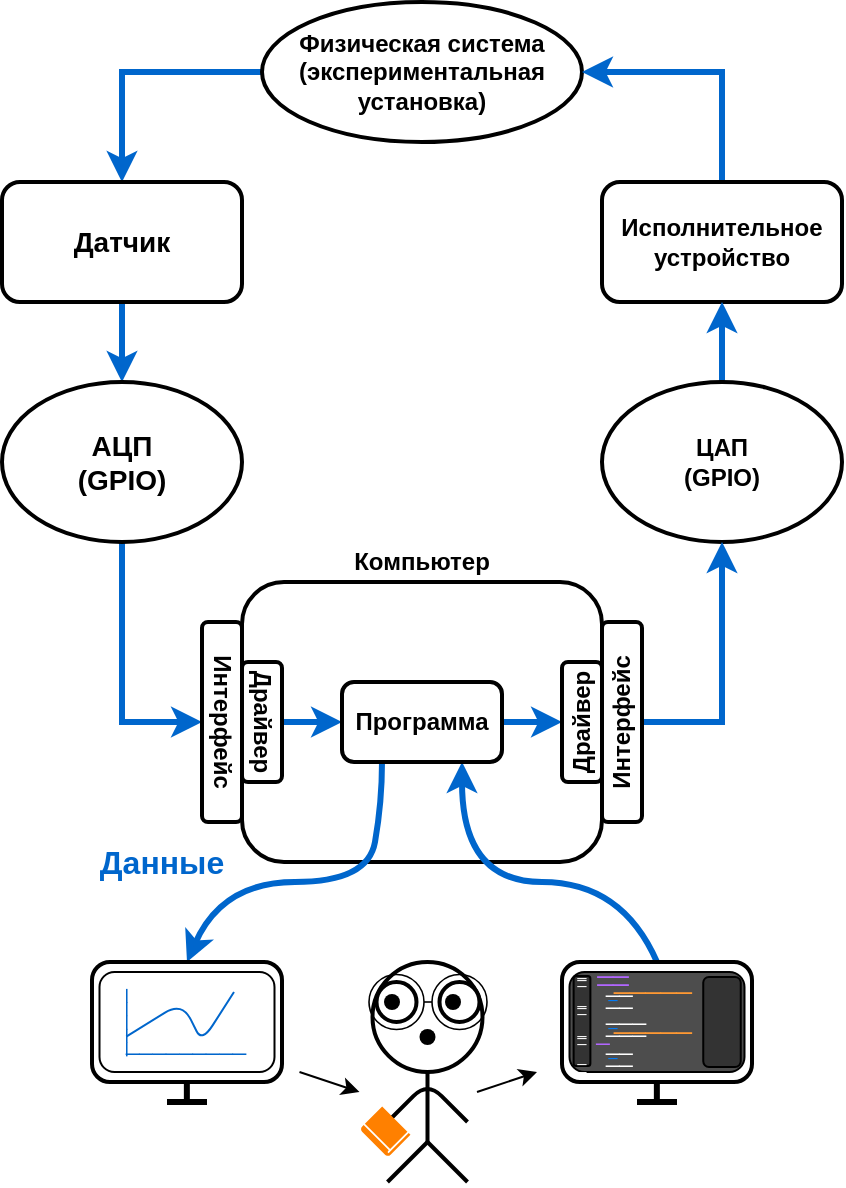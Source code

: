 <mxfile version="14.9.6" type="github" pages="2">
  <diagram id="EwxfycUetT-gceh_vVq2" name="Page-1">
    <mxGraphModel dx="1422" dy="774" grid="1" gridSize="10" guides="1" tooltips="1" connect="1" arrows="1" fold="1" page="1" pageScale="1" pageWidth="827" pageHeight="1169" math="0" shadow="0">
      <root>
        <mxCell id="0" />
        <mxCell id="1" parent="0" />
        <mxCell id="bHgDKf8H-_BEn4HjA2IT-7" value="" style="endArrow=none;html=1;fontColor=#000000;strokeWidth=3;" parent="1" edge="1">
          <mxGeometry width="50" height="50" relative="1" as="geometry">
            <mxPoint x="282.43" y="580" as="sourcePoint" />
            <mxPoint x="282.43" y="565" as="targetPoint" />
            <Array as="points">
              <mxPoint x="282.43" y="565" />
            </Array>
          </mxGeometry>
        </mxCell>
        <mxCell id="bHgDKf8H-_BEn4HjA2IT-6" value="" style="endArrow=none;html=1;fontColor=#000000;strokeWidth=3;" parent="1" edge="1">
          <mxGeometry width="50" height="50" relative="1" as="geometry">
            <mxPoint x="517.43" y="580" as="sourcePoint" />
            <mxPoint x="517.43" y="565" as="targetPoint" />
            <Array as="points">
              <mxPoint x="517.43" y="565" />
            </Array>
          </mxGeometry>
        </mxCell>
        <mxCell id="3XeuxPja4UC_niTlmCeu-13" style="edgeStyle=orthogonalEdgeStyle;rounded=0;orthogonalLoop=1;jettySize=auto;html=1;exitX=0;exitY=0.5;exitDx=0;exitDy=0;entryX=0.5;entryY=0;entryDx=0;entryDy=0;strokeWidth=3;strokeColor=#0066CC;" parent="1" source="3XeuxPja4UC_niTlmCeu-2" target="3XeuxPja4UC_niTlmCeu-3" edge="1">
          <mxGeometry relative="1" as="geometry" />
        </mxCell>
        <mxCell id="3XeuxPja4UC_niTlmCeu-2" value="Физическая система (экспериментальная установка)" style="ellipse;whiteSpace=wrap;html=1;fontStyle=1;strokeWidth=2;" parent="1" vertex="1">
          <mxGeometry x="320" y="30" width="160" height="70" as="geometry" />
        </mxCell>
        <mxCell id="3XeuxPja4UC_niTlmCeu-14" style="edgeStyle=orthogonalEdgeStyle;rounded=0;orthogonalLoop=1;jettySize=auto;html=1;exitX=0.5;exitY=1;exitDx=0;exitDy=0;entryX=0.5;entryY=0;entryDx=0;entryDy=0;strokeWidth=3;strokeColor=#0066CC;" parent="1" source="3XeuxPja4UC_niTlmCeu-3" target="3XeuxPja4UC_niTlmCeu-5" edge="1">
          <mxGeometry relative="1" as="geometry" />
        </mxCell>
        <mxCell id="3XeuxPja4UC_niTlmCeu-3" value="&lt;font style=&quot;font-size: 14px&quot;&gt;Датчик&lt;/font&gt;" style="rounded=1;whiteSpace=wrap;html=1;strokeWidth=2;fontStyle=1" parent="1" vertex="1">
          <mxGeometry x="190" y="120" width="120" height="60" as="geometry" />
        </mxCell>
        <mxCell id="3XeuxPja4UC_niTlmCeu-21" style="edgeStyle=orthogonalEdgeStyle;rounded=0;orthogonalLoop=1;jettySize=auto;html=1;exitX=0.5;exitY=0;exitDx=0;exitDy=0;entryX=1;entryY=0.5;entryDx=0;entryDy=0;fillColor=#f5f5f5;strokeColor=#0066CC;strokeWidth=3;" parent="1" source="3XeuxPja4UC_niTlmCeu-4" target="3XeuxPja4UC_niTlmCeu-2" edge="1">
          <mxGeometry relative="1" as="geometry" />
        </mxCell>
        <mxCell id="3XeuxPja4UC_niTlmCeu-4" value="Исполнительное устройство" style="rounded=1;whiteSpace=wrap;html=1;fillColor=#FFFFFF;strokeWidth=2;fontStyle=1" parent="1" vertex="1">
          <mxGeometry x="490" y="120" width="120" height="60" as="geometry" />
        </mxCell>
        <mxCell id="3XeuxPja4UC_niTlmCeu-15" style="edgeStyle=orthogonalEdgeStyle;rounded=0;orthogonalLoop=1;jettySize=auto;html=1;exitX=0.5;exitY=1;exitDx=0;exitDy=0;entryX=1;entryY=0.5;entryDx=0;entryDy=0;strokeWidth=3;strokeColor=#0066CC;" parent="1" source="3XeuxPja4UC_niTlmCeu-5" target="3XeuxPja4UC_niTlmCeu-10" edge="1">
          <mxGeometry relative="1" as="geometry" />
        </mxCell>
        <mxCell id="3XeuxPja4UC_niTlmCeu-5" value="&lt;font style=&quot;font-size: 14px&quot;&gt;АЦП&lt;br&gt;(GPIO)&lt;br&gt;&lt;/font&gt;" style="ellipse;whiteSpace=wrap;html=1;fontStyle=1;strokeWidth=2;" parent="1" vertex="1">
          <mxGeometry x="190" y="220" width="120" height="80" as="geometry" />
        </mxCell>
        <mxCell id="3XeuxPja4UC_niTlmCeu-20" style="edgeStyle=orthogonalEdgeStyle;rounded=0;orthogonalLoop=1;jettySize=auto;html=1;exitX=0.5;exitY=0;exitDx=0;exitDy=0;entryX=0.5;entryY=1;entryDx=0;entryDy=0;fillColor=#f5f5f5;strokeColor=#0066CC;strokeWidth=3;" parent="1" source="3XeuxPja4UC_niTlmCeu-6" target="3XeuxPja4UC_niTlmCeu-4" edge="1">
          <mxGeometry relative="1" as="geometry" />
        </mxCell>
        <mxCell id="3XeuxPja4UC_niTlmCeu-6" value="ЦАП&lt;br&gt;(GPIO)" style="ellipse;whiteSpace=wrap;html=1;strokeWidth=2;fontStyle=1;fillColor=#FFFFFF;" parent="1" vertex="1">
          <mxGeometry x="490" y="220" width="120" height="80" as="geometry" />
        </mxCell>
        <mxCell id="3XeuxPja4UC_niTlmCeu-7" value="&lt;p&gt;&lt;br&gt;&lt;/p&gt;" style="rounded=1;whiteSpace=wrap;html=1;strokeWidth=2;fontStyle=1;verticalAlign=middle;" parent="1" vertex="1">
          <mxGeometry x="310" y="320" width="180" height="140" as="geometry" />
        </mxCell>
        <mxCell id="3XeuxPja4UC_niTlmCeu-10" value="Интерфейс" style="rounded=1;whiteSpace=wrap;html=1;horizontal=0;strokeWidth=2;fontStyle=1;rotation=-180;" parent="1" vertex="1">
          <mxGeometry x="290" y="340" width="20" height="100" as="geometry" />
        </mxCell>
        <mxCell id="3XeuxPja4UC_niTlmCeu-19" style="edgeStyle=orthogonalEdgeStyle;rounded=0;orthogonalLoop=1;jettySize=auto;html=1;exitX=1;exitY=0.5;exitDx=0;exitDy=0;entryX=0.5;entryY=1;entryDx=0;entryDy=0;fillColor=#f5f5f5;strokeColor=#0066CC;strokeWidth=3;" parent="1" source="3XeuxPja4UC_niTlmCeu-11" target="3XeuxPja4UC_niTlmCeu-6" edge="1">
          <mxGeometry relative="1" as="geometry" />
        </mxCell>
        <mxCell id="3XeuxPja4UC_niTlmCeu-11" value="Интерфейс" style="rounded=1;whiteSpace=wrap;html=1;horizontal=0;verticalAlign=middle;strokeWidth=2;fillColor=#FFFFFF;fontStyle=1" parent="1" vertex="1">
          <mxGeometry x="490" y="340" width="20" height="100" as="geometry" />
        </mxCell>
        <mxCell id="3XeuxPja4UC_niTlmCeu-22" value="" style="endArrow=classic;html=1;strokeColor=#0066CC;strokeWidth=3;entryX=0;entryY=0.5;entryDx=0;entryDy=0;exitX=0;exitY=0.5;exitDx=0;exitDy=0;" parent="1" source="V5cFm6v-NALm835U-15R-2" target="3XeuxPja4UC_niTlmCeu-9" edge="1">
          <mxGeometry width="50" height="50" relative="1" as="geometry">
            <mxPoint x="360" y="290" as="sourcePoint" />
            <mxPoint x="440" y="160" as="targetPoint" />
          </mxGeometry>
        </mxCell>
        <mxCell id="3XeuxPja4UC_niTlmCeu-23" value="" style="endArrow=classic;html=1;strokeWidth=3;exitX=1;exitY=0.5;exitDx=0;exitDy=0;fillColor=#f5f5f5;strokeColor=#0066CC;entryX=0;entryY=0.5;entryDx=0;entryDy=0;" parent="1" source="3XeuxPja4UC_niTlmCeu-9" edge="1" target="V5cFm6v-NALm835U-15R-1">
          <mxGeometry width="50" height="50" relative="1" as="geometry">
            <mxPoint x="450" y="350" as="sourcePoint" />
            <mxPoint x="467" y="390" as="targetPoint" />
          </mxGeometry>
        </mxCell>
        <mxCell id="3XeuxPja4UC_niTlmCeu-26" value="" style="ellipse;whiteSpace=wrap;html=1;aspect=fixed;strokeWidth=2;verticalAlign=middle;" parent="1" vertex="1">
          <mxGeometry x="375.25" y="510" width="55" height="55" as="geometry" />
        </mxCell>
        <mxCell id="3XeuxPja4UC_niTlmCeu-30" value="" style="endArrow=none;html=1;strokeWidth=2;exitX=0.5;exitY=1;exitDx=0;exitDy=0;" parent="1" source="3XeuxPja4UC_niTlmCeu-26" edge="1">
          <mxGeometry width="50" height="50" relative="1" as="geometry">
            <mxPoint x="584.75" y="590" as="sourcePoint" />
            <mxPoint x="402.75" y="600" as="targetPoint" />
          </mxGeometry>
        </mxCell>
        <mxCell id="3XeuxPja4UC_niTlmCeu-31" value="" style="endArrow=none;html=1;strokeWidth=2;" parent="1" edge="1">
          <mxGeometry width="50" height="50" relative="1" as="geometry">
            <mxPoint x="382.75" y="590" as="sourcePoint" />
            <mxPoint x="422.75" y="590" as="targetPoint" />
            <Array as="points">
              <mxPoint x="402.75" y="570" />
            </Array>
          </mxGeometry>
        </mxCell>
        <mxCell id="3XeuxPja4UC_niTlmCeu-33" value="" style="endArrow=none;html=1;strokeWidth=2;" parent="1" edge="1">
          <mxGeometry width="50" height="50" relative="1" as="geometry">
            <mxPoint x="382.75" y="620" as="sourcePoint" />
            <mxPoint x="402.75" y="600" as="targetPoint" />
          </mxGeometry>
        </mxCell>
        <mxCell id="3XeuxPja4UC_niTlmCeu-34" value="" style="endArrow=none;html=1;strokeWidth=2;" parent="1" edge="1">
          <mxGeometry width="50" height="50" relative="1" as="geometry">
            <mxPoint x="422.75" y="620" as="sourcePoint" />
            <mxPoint x="402.75" y="600" as="targetPoint" />
          </mxGeometry>
        </mxCell>
        <mxCell id="3XeuxPja4UC_niTlmCeu-35" value="" style="ellipse;whiteSpace=wrap;html=1;aspect=fixed;strokeWidth=2;verticalAlign=middle;" parent="1" vertex="1">
          <mxGeometry x="408.75" y="520" width="20" height="20" as="geometry" />
        </mxCell>
        <mxCell id="3XeuxPja4UC_niTlmCeu-38" value="" style="ellipse;whiteSpace=wrap;html=1;aspect=fixed;strokeWidth=2;verticalAlign=middle;" parent="1" vertex="1">
          <mxGeometry x="377.25" y="520" width="20" height="20" as="geometry" />
        </mxCell>
        <mxCell id="3XeuxPja4UC_niTlmCeu-42" value="" style="shape=waypoint;sketch=0;fillStyle=solid;size=6;pointerEvents=1;points=[];fillColor=none;resizable=0;rotatable=0;perimeter=centerPerimeter;snapToPoint=1;strokeWidth=2;verticalAlign=middle;" parent="1" vertex="1">
          <mxGeometry x="395.5" y="510" width="40" height="40" as="geometry" />
        </mxCell>
        <mxCell id="3XeuxPja4UC_niTlmCeu-43" value="" style="shape=waypoint;sketch=0;fillStyle=solid;size=6;pointerEvents=1;points=[];fillColor=none;resizable=0;rotatable=0;perimeter=centerPerimeter;snapToPoint=1;strokeWidth=2;verticalAlign=middle;" parent="1" vertex="1">
          <mxGeometry x="382.75" y="527.5" width="40" height="40" as="geometry" />
        </mxCell>
        <mxCell id="3XeuxPja4UC_niTlmCeu-46" value="" style="curved=1;endArrow=classic;html=1;strokeWidth=3;exitX=0.25;exitY=1;exitDx=0;exitDy=0;strokeColor=#0066CC;entryX=0.5;entryY=0;entryDx=0;entryDy=0;" parent="1" source="3XeuxPja4UC_niTlmCeu-9" target="bHgDKf8H-_BEn4HjA2IT-2" edge="1">
          <mxGeometry width="50" height="50" relative="1" as="geometry">
            <mxPoint x="355" y="492.5" as="sourcePoint" />
            <mxPoint x="365" y="540" as="targetPoint" />
            <Array as="points">
              <mxPoint x="380" y="430" />
              <mxPoint x="373" y="470" />
              <mxPoint x="300" y="470" />
            </Array>
          </mxGeometry>
        </mxCell>
        <mxCell id="3XeuxPja4UC_niTlmCeu-50" value="" style="curved=1;endArrow=classic;html=1;strokeWidth=3;entryX=0.75;entryY=1;entryDx=0;entryDy=0;strokeColor=#0066CC;exitX=0.5;exitY=0;exitDx=0;exitDy=0;" parent="1" source="bHgDKf8H-_BEn4HjA2IT-3" target="3XeuxPja4UC_niTlmCeu-9" edge="1">
          <mxGeometry width="50" height="50" relative="1" as="geometry">
            <mxPoint x="434" y="540" as="sourcePoint" />
            <mxPoint x="455.03" y="380.0" as="targetPoint" />
            <Array as="points">
              <mxPoint x="500" y="470" />
              <mxPoint x="420" y="470" />
            </Array>
          </mxGeometry>
        </mxCell>
        <mxCell id="3XeuxPja4UC_niTlmCeu-41" value="" style="shape=waypoint;sketch=0;fillStyle=solid;size=6;pointerEvents=1;points=[];fillColor=none;resizable=0;rotatable=0;perimeter=centerPerimeter;snapToPoint=1;strokeWidth=2;verticalAlign=middle;" parent="1" vertex="1">
          <mxGeometry x="365" y="510" width="40" height="40" as="geometry" />
        </mxCell>
        <mxCell id="3XeuxPja4UC_niTlmCeu-52" value="" style="ellipse;whiteSpace=wrap;html=1;aspect=fixed;strokeWidth=0.8;verticalAlign=middle;fillColor=none;" parent="1" vertex="1">
          <mxGeometry x="373.5" y="516.25" width="27.5" height="27.5" as="geometry" />
        </mxCell>
        <mxCell id="3XeuxPja4UC_niTlmCeu-53" value="" style="ellipse;whiteSpace=wrap;html=1;aspect=fixed;strokeWidth=0.8;verticalAlign=middle;fillColor=none;" parent="1" vertex="1">
          <mxGeometry x="405" y="516.25" width="27.5" height="27.5" as="geometry" />
        </mxCell>
        <mxCell id="3XeuxPja4UC_niTlmCeu-57" value="" style="endArrow=none;html=1;strokeWidth=0.8;entryX=0;entryY=0.5;entryDx=0;entryDy=0;exitX=1;exitY=0.5;exitDx=0;exitDy=0;" parent="1" source="3XeuxPja4UC_niTlmCeu-52" target="3XeuxPja4UC_niTlmCeu-53" edge="1">
          <mxGeometry width="50" height="50" relative="1" as="geometry">
            <mxPoint x="404.75" y="570" as="sourcePoint" />
            <mxPoint x="454.75" y="520" as="targetPoint" />
          </mxGeometry>
        </mxCell>
        <mxCell id="3XeuxPja4UC_niTlmCeu-58" value="" style="endArrow=none;html=1;strokeColor=#000000;strokeWidth=0.5;exitX=0;exitY=0;exitDx=0;exitDy=0;entryX=0;entryY=0;entryDx=0;entryDy=0;" parent="1" source="3XeuxPja4UC_niTlmCeu-52" target="3XeuxPja4UC_niTlmCeu-52" edge="1">
          <mxGeometry width="50" height="50" relative="1" as="geometry">
            <mxPoint x="404.75" y="570" as="sourcePoint" />
            <mxPoint x="454.75" y="520" as="targetPoint" />
          </mxGeometry>
        </mxCell>
        <mxCell id="3XeuxPja4UC_niTlmCeu-61" value="" style="pointerEvents=1;shadow=0;dashed=0;html=1;strokeColor=none;labelPosition=center;verticalLabelPosition=bottom;verticalAlign=top;outlineConnect=0;align=center;shape=mxgraph.office.concepts.book_journal;rotation=-45;fillColor=#FF8000;" parent="1" vertex="1">
          <mxGeometry x="373.5" y="585" width="16" height="20" as="geometry" />
        </mxCell>
        <mxCell id="3XeuxPja4UC_niTlmCeu-71" value="Данные" style="text;html=1;strokeColor=none;fillColor=none;align=center;verticalAlign=middle;whiteSpace=wrap;rounded=0;fontColor=#0066CC;fontStyle=1;fontSize=16;horizontal=1;" parent="1" vertex="1">
          <mxGeometry x="250" y="450" width="40" height="20" as="geometry" />
        </mxCell>
        <mxCell id="bHgDKf8H-_BEn4HjA2IT-2" value="" style="rounded=1;whiteSpace=wrap;html=1;fontColor=#000000;strokeColor=#000000;strokeWidth=2;fillColor=#FFFFFF;" parent="1" vertex="1">
          <mxGeometry x="235" y="510" width="95" height="60" as="geometry" />
        </mxCell>
        <mxCell id="bHgDKf8H-_BEn4HjA2IT-3" value="" style="rounded=1;whiteSpace=wrap;html=1;fontColor=#000000;strokeColor=#000000;strokeWidth=2;fillColor=#FFFFFF;" parent="1" vertex="1">
          <mxGeometry x="470" y="510" width="95" height="60" as="geometry" />
        </mxCell>
        <mxCell id="bHgDKf8H-_BEn4HjA2IT-4" value="" style="rounded=1;whiteSpace=wrap;html=1;fontColor=#000000;strokeColor=#000000;strokeWidth=1;fillColor=#FFFFFF;" parent="1" vertex="1">
          <mxGeometry x="238.75" y="515" width="87.5" height="50" as="geometry" />
        </mxCell>
        <mxCell id="bHgDKf8H-_BEn4HjA2IT-5" value="" style="rounded=1;whiteSpace=wrap;html=1;fontColor=#000000;strokeWidth=1;fillColor=#4D4D4D;" parent="1" vertex="1">
          <mxGeometry x="473.75" y="515" width="87.5" height="50" as="geometry" />
        </mxCell>
        <mxCell id="bHgDKf8H-_BEn4HjA2IT-8" value="" style="endArrow=none;html=1;fontColor=#000000;strokeColor=#000000;strokeWidth=3;" parent="1" edge="1">
          <mxGeometry width="50" height="50" relative="1" as="geometry">
            <mxPoint x="272.5" y="580" as="sourcePoint" />
            <mxPoint x="292.5" y="580" as="targetPoint" />
          </mxGeometry>
        </mxCell>
        <mxCell id="bHgDKf8H-_BEn4HjA2IT-9" value="" style="endArrow=none;html=1;fontColor=#000000;strokeColor=#000000;strokeWidth=3;" parent="1" edge="1">
          <mxGeometry width="50" height="50" relative="1" as="geometry">
            <mxPoint x="507.5" y="580" as="sourcePoint" />
            <mxPoint x="527.5" y="580" as="targetPoint" />
          </mxGeometry>
        </mxCell>
        <mxCell id="bHgDKf8H-_BEn4HjA2IT-10" value="&lt;font color=&quot;#0066cc&quot;&gt;_________&lt;/font&gt;" style="text;html=1;strokeColor=none;fillColor=none;align=left;verticalAlign=middle;whiteSpace=wrap;rounded=0;fontColor=#000000;" parent="1" vertex="1">
          <mxGeometry x="250" y="540" width="40" height="20" as="geometry" />
        </mxCell>
        <mxCell id="bHgDKf8H-_BEn4HjA2IT-11" value="&lt;font color=&quot;#0066cc&quot;&gt;_____&lt;/font&gt;" style="text;html=1;strokeColor=none;fillColor=none;align=right;verticalAlign=middle;whiteSpace=wrap;rounded=0;fontColor=#000000;rotation=90;" parent="1" vertex="1">
          <mxGeometry x="235" y="530" width="47.5" height="10" as="geometry" />
        </mxCell>
        <mxCell id="bHgDKf8H-_BEn4HjA2IT-12" value="" style="endArrow=none;html=1;fontColor=#000000;strokeWidth=1;strokeColor=#0066CC;exitX=0.76;exitY=1.162;exitDx=0;exitDy=0;exitPerimeter=0;" parent="1" source="bHgDKf8H-_BEn4HjA2IT-11" edge="1">
          <mxGeometry width="50" height="50" relative="1" as="geometry">
            <mxPoint x="259" y="545" as="sourcePoint" />
            <mxPoint x="306" y="525" as="targetPoint" />
            <Array as="points">
              <mxPoint x="280" y="530" />
              <mxPoint x="290" y="550" />
            </Array>
          </mxGeometry>
        </mxCell>
        <mxCell id="bHgDKf8H-_BEn4HjA2IT-14" value="Компьютер" style="text;html=1;strokeColor=none;fillColor=none;align=center;verticalAlign=middle;whiteSpace=wrap;rounded=0;fontColor=#000000;fontStyle=1" parent="1" vertex="1">
          <mxGeometry x="380" y="300" width="40" height="20" as="geometry" />
        </mxCell>
        <mxCell id="bHgDKf8H-_BEn4HjA2IT-15" value="" style="endArrow=classic;html=1;strokeWidth=1;" parent="1" edge="1">
          <mxGeometry width="50" height="50" relative="1" as="geometry">
            <mxPoint x="338.75" y="565" as="sourcePoint" />
            <mxPoint x="368.75" y="575" as="targetPoint" />
          </mxGeometry>
        </mxCell>
        <mxCell id="bHgDKf8H-_BEn4HjA2IT-16" value="" style="endArrow=classic;html=1;strokeWidth=1;" parent="1" edge="1">
          <mxGeometry width="50" height="50" relative="1" as="geometry">
            <mxPoint x="427.5" y="575" as="sourcePoint" />
            <mxPoint x="457.5" y="565" as="targetPoint" />
          </mxGeometry>
        </mxCell>
        <mxCell id="bHgDKf8H-_BEn4HjA2IT-18" value="" style="rounded=1;whiteSpace=wrap;html=1;fontColor=#000000;strokeColor=#000000;strokeWidth=1;align=right;fillColor=#333333;rotation=90;" parent="1" vertex="1">
          <mxGeometry x="527.5" y="530.62" width="45" height="18.75" as="geometry" />
        </mxCell>
        <mxCell id="bHgDKf8H-_BEn4HjA2IT-19" value="" style="rounded=1;whiteSpace=wrap;html=1;fontColor=#000000;strokeColor=#000000;strokeWidth=1;align=right;fillColor=#333333;rotation=90;" parent="1" vertex="1">
          <mxGeometry x="457.5" y="535.36" width="45" height="8.39" as="geometry" />
        </mxCell>
        <mxCell id="bHgDKf8H-_BEn4HjA2IT-20" value="&lt;font color=&quot;#ffffff&quot; style=&quot;font-size: 8px&quot;&gt;_&lt;br&gt;_&lt;br&gt;_&lt;br&gt;_&lt;/font&gt;" style="text;html=1;strokeColor=none;fillColor=none;align=center;verticalAlign=middle;whiteSpace=wrap;rounded=0;fontColor=#000000;" parent="1" vertex="1">
          <mxGeometry x="460" y="523.75" width="40" height="20" as="geometry" />
        </mxCell>
        <mxCell id="bHgDKf8H-_BEn4HjA2IT-22" value="&lt;font color=&quot;#ffffff&quot; style=&quot;font-size: 8px&quot;&gt;_&lt;br&gt;_&lt;br&gt;_&lt;br&gt;&lt;br&gt;&lt;/font&gt;" style="text;html=1;strokeColor=none;fillColor=none;align=center;verticalAlign=middle;whiteSpace=wrap;rounded=0;fontColor=#000000;" parent="1" vertex="1">
          <mxGeometry x="460" y="525" width="40" height="20" as="geometry" />
        </mxCell>
        <mxCell id="bHgDKf8H-_BEn4HjA2IT-23" value="&lt;font color=&quot;#ffffff&quot; style=&quot;font-size: 8px&quot;&gt;_&lt;br&gt;_&lt;br&gt;_&lt;br&gt;_&lt;/font&gt;" style="text;html=1;strokeColor=none;fillColor=none;align=center;verticalAlign=middle;whiteSpace=wrap;rounded=0;fontColor=#000000;" parent="1" vertex="1">
          <mxGeometry x="460" y="527.5" width="40" height="20" as="geometry" />
        </mxCell>
        <mxCell id="bHgDKf8H-_BEn4HjA2IT-25" value="&lt;font style=&quot;font-size: 14px&quot; color=&quot;#b266ff&quot;&gt;__&lt;/font&gt;" style="text;html=1;align=center;verticalAlign=middle;resizable=0;points=[];autosize=1;strokeColor=none;fontColor=#000000;" parent="1" vertex="1">
          <mxGeometry x="480" y="500" width="30" height="20" as="geometry" />
        </mxCell>
        <mxCell id="bHgDKf8H-_BEn4HjA2IT-26" value="&lt;font style=&quot;font-size: 14px&quot; color=&quot;#b266ff&quot;&gt;__&lt;/font&gt;" style="text;html=1;align=center;verticalAlign=middle;resizable=0;points=[];autosize=1;strokeColor=none;fontColor=#000000;" parent="1" vertex="1">
          <mxGeometry x="480" y="503.75" width="30" height="20" as="geometry" />
        </mxCell>
        <mxCell id="bHgDKf8H-_BEn4HjA2IT-28" value="&lt;font color=&quot;#ff9933&quot; style=&quot;font-size: 14px&quot;&gt;_____&lt;/font&gt;" style="text;html=1;align=center;verticalAlign=middle;resizable=0;points=[];autosize=1;strokeColor=none;fontColor=#000000;" parent="1" vertex="1">
          <mxGeometry x="490" y="507.5" width="50" height="20" as="geometry" />
        </mxCell>
        <mxCell id="bHgDKf8H-_BEn4HjA2IT-29" value="&lt;font color=&quot;#ff9933&quot; style=&quot;font-size: 14px&quot;&gt;_____&lt;/font&gt;" style="text;html=1;align=center;verticalAlign=middle;resizable=0;points=[];autosize=1;strokeColor=none;fontColor=#000000;" parent="1" vertex="1">
          <mxGeometry x="490" y="527.5" width="50" height="20" as="geometry" />
        </mxCell>
        <mxCell id="bHgDKf8H-_BEn4HjA2IT-32" value="&lt;font color=&quot;#007fff&quot; style=&quot;font-size: 8px&quot;&gt;_&lt;br&gt;_&lt;br&gt;_&lt;/font&gt;" style="text;html=1;align=center;verticalAlign=middle;resizable=0;points=[];autosize=1;strokeColor=none;fontColor=#000000;" parent="1" vertex="1">
          <mxGeometry x="485" y="512.5" width="20" height="50" as="geometry" />
        </mxCell>
        <mxCell id="bHgDKf8H-_BEn4HjA2IT-33" value="&lt;font color=&quot;#ffffff&quot;&gt;__&lt;br&gt;___&lt;br&gt;&lt;/font&gt;&lt;div&gt;&lt;span&gt;&lt;font color=&quot;#ffffff&quot;&gt;__&lt;/font&gt;&lt;/span&gt;&lt;/div&gt;" style="text;html=1;align=left;verticalAlign=middle;resizable=0;points=[];autosize=1;strokeColor=none;fontColor=#000000;" parent="1" vertex="1">
          <mxGeometry x="490" y="510" width="40" height="50" as="geometry" />
        </mxCell>
        <mxCell id="bHgDKf8H-_BEn4HjA2IT-34" value="&lt;font color=&quot;#ffffff&quot;&gt;__&lt;br&gt;___&lt;br&gt;&lt;/font&gt;&lt;div&gt;&lt;span&gt;&lt;font color=&quot;#ffffff&quot;&gt;__&lt;/font&gt;&lt;/span&gt;&lt;/div&gt;" style="text;html=1;align=left;verticalAlign=middle;resizable=0;points=[];autosize=1;strokeColor=none;fontColor=#000000;" parent="1" vertex="1">
          <mxGeometry x="490" y="516.25" width="40" height="50" as="geometry" />
        </mxCell>
        <mxCell id="bHgDKf8H-_BEn4HjA2IT-35" value="&lt;font color=&quot;#b266ff&quot;&gt;_&lt;/font&gt;" style="text;html=1;align=center;verticalAlign=middle;resizable=0;points=[];autosize=1;strokeColor=none;fontColor=#000000;" parent="1" vertex="1">
          <mxGeometry x="480" y="535" width="20" height="20" as="geometry" />
        </mxCell>
        <mxCell id="V5cFm6v-NALm835U-15R-1" value="Драйвер" style="rounded=1;whiteSpace=wrap;html=1;horizontal=0;verticalAlign=middle;strokeWidth=2;fillColor=#FFFFFF;fontStyle=1" vertex="1" parent="1">
          <mxGeometry x="470" y="360" width="20" height="60" as="geometry" />
        </mxCell>
        <mxCell id="V5cFm6v-NALm835U-15R-2" value="Драйвер" style="rounded=1;whiteSpace=wrap;html=1;horizontal=0;verticalAlign=middle;strokeWidth=2;fillColor=#FFFFFF;fontStyle=1;rotation=-180;" vertex="1" parent="1">
          <mxGeometry x="310" y="360" width="20" height="60" as="geometry" />
        </mxCell>
        <mxCell id="3XeuxPja4UC_niTlmCeu-9" value="Программа" style="rounded=1;whiteSpace=wrap;html=1;fontStyle=1;strokeWidth=2;" parent="1" vertex="1">
          <mxGeometry x="360" y="370" width="80" height="40" as="geometry" />
        </mxCell>
      </root>
    </mxGraphModel>
  </diagram>
  <diagram id="qTziNAR_kC1ZZMovGDDu" name="Page-2">
    <mxGraphModel dx="1178" dy="641" grid="1" gridSize="10" guides="1" tooltips="1" connect="1" arrows="1" fold="1" page="1" pageScale="1" pageWidth="827" pageHeight="1169" math="0" shadow="0">
      <root>
        <mxCell id="LqiY0VW-y-ppJ6wMo8RW-0" />
        <mxCell id="LqiY0VW-y-ppJ6wMo8RW-1" parent="LqiY0VW-y-ppJ6wMo8RW-0" />
        <mxCell id="T3vKYkr3HyHjlCP5tKFm-1" value="" style="endArrow=none;html=1;fontColor=#000000;strokeWidth=3;" edge="1" parent="LqiY0VW-y-ppJ6wMo8RW-1">
          <mxGeometry width="50" height="50" relative="1" as="geometry">
            <mxPoint x="399.93" y="336.6" as="sourcePoint" />
            <mxPoint x="399.93" y="321.6" as="targetPoint" />
            <Array as="points">
              <mxPoint x="399.93" y="321.6" />
            </Array>
          </mxGeometry>
        </mxCell>
        <mxCell id="T3vKYkr3HyHjlCP5tKFm-2" style="edgeStyle=orthogonalEdgeStyle;rounded=0;orthogonalLoop=1;jettySize=auto;html=1;entryX=0.5;entryY=0;entryDx=0;entryDy=0;strokeWidth=3;strokeColor=#0066CC;" edge="1" parent="LqiY0VW-y-ppJ6wMo8RW-1" target="T3vKYkr3HyHjlCP5tKFm-5">
          <mxGeometry relative="1" as="geometry">
            <mxPoint x="240" y="180" as="sourcePoint" />
          </mxGeometry>
        </mxCell>
        <mxCell id="T3vKYkr3HyHjlCP5tKFm-4" style="edgeStyle=orthogonalEdgeStyle;rounded=0;orthogonalLoop=1;jettySize=auto;html=1;exitX=0.5;exitY=1;exitDx=0;exitDy=0;entryX=0.5;entryY=0;entryDx=0;entryDy=0;strokeWidth=3;strokeColor=#0066CC;" edge="1" parent="LqiY0VW-y-ppJ6wMo8RW-1" source="T3vKYkr3HyHjlCP5tKFm-5" target="T3vKYkr3HyHjlCP5tKFm-9">
          <mxGeometry relative="1" as="geometry" />
        </mxCell>
        <mxCell id="T3vKYkr3HyHjlCP5tKFm-5" value="&lt;font style=&quot;font-size: 14px&quot;&gt;Провод&lt;/font&gt;" style="rounded=1;whiteSpace=wrap;html=1;strokeWidth=2;fontStyle=1" vertex="1" parent="LqiY0VW-y-ppJ6wMo8RW-1">
          <mxGeometry x="180" y="230" width="120" height="60" as="geometry" />
        </mxCell>
        <mxCell id="T3vKYkr3HyHjlCP5tKFm-6" style="edgeStyle=orthogonalEdgeStyle;rounded=0;orthogonalLoop=1;jettySize=auto;html=1;exitX=0.5;exitY=0;exitDx=0;exitDy=0;fillColor=#f5f5f5;strokeColor=#0066CC;strokeWidth=3;" edge="1" parent="LqiY0VW-y-ppJ6wMo8RW-1" source="T3vKYkr3HyHjlCP5tKFm-7">
          <mxGeometry relative="1" as="geometry">
            <mxPoint x="550" y="175" as="targetPoint" />
          </mxGeometry>
        </mxCell>
        <mxCell id="T3vKYkr3HyHjlCP5tKFm-7" value="Светодиод" style="rounded=1;whiteSpace=wrap;html=1;fillColor=#FFFFFF;strokeWidth=2;fontStyle=1" vertex="1" parent="LqiY0VW-y-ppJ6wMo8RW-1">
          <mxGeometry x="490" y="230" width="120" height="60" as="geometry" />
        </mxCell>
        <mxCell id="T3vKYkr3HyHjlCP5tKFm-8" style="edgeStyle=orthogonalEdgeStyle;rounded=0;orthogonalLoop=1;jettySize=auto;html=1;exitX=0.5;exitY=1;exitDx=0;exitDy=0;entryX=0;entryY=0.5;entryDx=0;entryDy=0;strokeWidth=3;strokeColor=#0066CC;" edge="1" parent="LqiY0VW-y-ppJ6wMo8RW-1" source="T3vKYkr3HyHjlCP5tKFm-9" target="T3vKYkr3HyHjlCP5tKFm-14">
          <mxGeometry relative="1" as="geometry" />
        </mxCell>
        <mxCell id="T3vKYkr3HyHjlCP5tKFm-9" value="&lt;font style=&quot;font-size: 14px&quot;&gt;GPI&lt;/font&gt;" style="ellipse;whiteSpace=wrap;html=1;fontStyle=1;strokeWidth=2;" vertex="1" parent="LqiY0VW-y-ppJ6wMo8RW-1">
          <mxGeometry x="180" y="330" width="120" height="80" as="geometry" />
        </mxCell>
        <mxCell id="T3vKYkr3HyHjlCP5tKFm-10" style="edgeStyle=orthogonalEdgeStyle;rounded=0;orthogonalLoop=1;jettySize=auto;html=1;exitX=0.5;exitY=0;exitDx=0;exitDy=0;entryX=0.5;entryY=1;entryDx=0;entryDy=0;fillColor=#f5f5f5;strokeColor=#0066CC;strokeWidth=3;" edge="1" parent="LqiY0VW-y-ppJ6wMo8RW-1" source="T3vKYkr3HyHjlCP5tKFm-11" target="T3vKYkr3HyHjlCP5tKFm-7">
          <mxGeometry relative="1" as="geometry" />
        </mxCell>
        <mxCell id="T3vKYkr3HyHjlCP5tKFm-11" value="GPO" style="ellipse;whiteSpace=wrap;html=1;strokeWidth=2;fontStyle=1;fillColor=#FFFFFF;" vertex="1" parent="LqiY0VW-y-ppJ6wMo8RW-1">
          <mxGeometry x="490" y="330" width="120" height="80" as="geometry" />
        </mxCell>
        <mxCell id="T3vKYkr3HyHjlCP5tKFm-12" value="&lt;p&gt;&lt;br&gt;&lt;/p&gt;" style="rounded=1;whiteSpace=wrap;html=1;strokeWidth=2;fontStyle=1;verticalAlign=middle;" vertex="1" parent="LqiY0VW-y-ppJ6wMo8RW-1">
          <mxGeometry x="330" y="430" width="140" height="140" as="geometry" />
        </mxCell>
        <mxCell id="T3vKYkr3HyHjlCP5tKFm-13" value="Программа" style="rounded=1;whiteSpace=wrap;html=1;fontStyle=1;strokeWidth=2;" vertex="1" parent="LqiY0VW-y-ppJ6wMo8RW-1">
          <mxGeometry x="360" y="480" width="80" height="40" as="geometry" />
        </mxCell>
        <mxCell id="T3vKYkr3HyHjlCP5tKFm-14" value="Интерфейс" style="rounded=1;whiteSpace=wrap;html=1;horizontal=0;strokeWidth=2;fontStyle=1" vertex="1" parent="LqiY0VW-y-ppJ6wMo8RW-1">
          <mxGeometry x="310" y="450" width="20" height="100" as="geometry" />
        </mxCell>
        <mxCell id="T3vKYkr3HyHjlCP5tKFm-15" style="edgeStyle=orthogonalEdgeStyle;rounded=0;orthogonalLoop=1;jettySize=auto;html=1;exitX=1;exitY=0.5;exitDx=0;exitDy=0;entryX=0.5;entryY=1;entryDx=0;entryDy=0;fillColor=#f5f5f5;strokeColor=#0066CC;strokeWidth=3;" edge="1" parent="LqiY0VW-y-ppJ6wMo8RW-1" source="T3vKYkr3HyHjlCP5tKFm-16" target="T3vKYkr3HyHjlCP5tKFm-11">
          <mxGeometry relative="1" as="geometry" />
        </mxCell>
        <mxCell id="T3vKYkr3HyHjlCP5tKFm-16" value="Интерфейс" style="rounded=1;whiteSpace=wrap;html=1;horizontal=0;verticalAlign=middle;strokeWidth=2;fillColor=#FFFFFF;fontStyle=1" vertex="1" parent="LqiY0VW-y-ppJ6wMo8RW-1">
          <mxGeometry x="470" y="450" width="20" height="100" as="geometry" />
        </mxCell>
        <mxCell id="T3vKYkr3HyHjlCP5tKFm-17" value="" style="endArrow=classic;html=1;strokeColor=#0066CC;strokeWidth=3;exitX=1;exitY=0.5;exitDx=0;exitDy=0;entryX=0;entryY=0.5;entryDx=0;entryDy=0;" edge="1" parent="LqiY0VW-y-ppJ6wMo8RW-1" source="T3vKYkr3HyHjlCP5tKFm-14" target="T3vKYkr3HyHjlCP5tKFm-13">
          <mxGeometry width="50" height="50" relative="1" as="geometry">
            <mxPoint x="390" y="320" as="sourcePoint" />
            <mxPoint x="440" y="270" as="targetPoint" />
          </mxGeometry>
        </mxCell>
        <mxCell id="T3vKYkr3HyHjlCP5tKFm-18" value="" style="endArrow=classic;html=1;strokeWidth=3;exitX=1;exitY=0.5;exitDx=0;exitDy=0;fillColor=#f5f5f5;strokeColor=#0066CC;" edge="1" parent="LqiY0VW-y-ppJ6wMo8RW-1" source="T3vKYkr3HyHjlCP5tKFm-13">
          <mxGeometry width="50" height="50" relative="1" as="geometry">
            <mxPoint x="450" y="460" as="sourcePoint" />
            <mxPoint x="467.0" y="500" as="targetPoint" />
          </mxGeometry>
        </mxCell>
        <mxCell id="T3vKYkr3HyHjlCP5tKFm-19" value="" style="ellipse;whiteSpace=wrap;html=1;aspect=fixed;strokeWidth=2;verticalAlign=middle;" vertex="1" parent="LqiY0VW-y-ppJ6wMo8RW-1">
          <mxGeometry x="374.25" y="80" width="55" height="55" as="geometry" />
        </mxCell>
        <mxCell id="T3vKYkr3HyHjlCP5tKFm-20" value="" style="endArrow=none;html=1;strokeWidth=2;exitX=0.5;exitY=1;exitDx=0;exitDy=0;" edge="1" parent="LqiY0VW-y-ppJ6wMo8RW-1" source="T3vKYkr3HyHjlCP5tKFm-19">
          <mxGeometry width="50" height="50" relative="1" as="geometry">
            <mxPoint x="581.75" y="160" as="sourcePoint" />
            <mxPoint x="401.75" y="170" as="targetPoint" />
          </mxGeometry>
        </mxCell>
        <mxCell id="T3vKYkr3HyHjlCP5tKFm-21" value="" style="endArrow=none;html=1;strokeWidth=2;" edge="1" parent="LqiY0VW-y-ppJ6wMo8RW-1">
          <mxGeometry width="50" height="50" relative="1" as="geometry">
            <mxPoint x="381.75" y="160" as="sourcePoint" />
            <mxPoint x="421.75" y="160" as="targetPoint" />
            <Array as="points">
              <mxPoint x="401.75" y="140" />
            </Array>
          </mxGeometry>
        </mxCell>
        <mxCell id="T3vKYkr3HyHjlCP5tKFm-22" value="" style="endArrow=none;html=1;strokeWidth=2;" edge="1" parent="LqiY0VW-y-ppJ6wMo8RW-1">
          <mxGeometry width="50" height="50" relative="1" as="geometry">
            <mxPoint x="381.75" y="190" as="sourcePoint" />
            <mxPoint x="401.75" y="170" as="targetPoint" />
          </mxGeometry>
        </mxCell>
        <mxCell id="T3vKYkr3HyHjlCP5tKFm-23" value="" style="endArrow=none;html=1;strokeWidth=2;" edge="1" parent="LqiY0VW-y-ppJ6wMo8RW-1">
          <mxGeometry width="50" height="50" relative="1" as="geometry">
            <mxPoint x="421.75" y="190" as="sourcePoint" />
            <mxPoint x="401.75" y="170" as="targetPoint" />
          </mxGeometry>
        </mxCell>
        <mxCell id="T3vKYkr3HyHjlCP5tKFm-24" value="" style="ellipse;whiteSpace=wrap;html=1;aspect=fixed;strokeWidth=2;verticalAlign=middle;" vertex="1" parent="LqiY0VW-y-ppJ6wMo8RW-1">
          <mxGeometry x="405.75" y="90" width="20" height="20" as="geometry" />
        </mxCell>
        <mxCell id="T3vKYkr3HyHjlCP5tKFm-25" value="" style="ellipse;whiteSpace=wrap;html=1;aspect=fixed;strokeWidth=2;verticalAlign=middle;" vertex="1" parent="LqiY0VW-y-ppJ6wMo8RW-1">
          <mxGeometry x="374.25" y="90" width="20" height="20" as="geometry" />
        </mxCell>
        <mxCell id="T3vKYkr3HyHjlCP5tKFm-26" value="" style="shape=waypoint;sketch=0;fillStyle=solid;size=6;pointerEvents=1;points=[];fillColor=none;resizable=0;rotatable=0;perimeter=centerPerimeter;snapToPoint=1;strokeWidth=2;verticalAlign=middle;" vertex="1" parent="LqiY0VW-y-ppJ6wMo8RW-1">
          <mxGeometry x="394.25" y="80" width="40" height="40" as="geometry" />
        </mxCell>
        <mxCell id="T3vKYkr3HyHjlCP5tKFm-27" value="" style="shape=waypoint;sketch=0;fillStyle=solid;size=6;pointerEvents=1;points=[];fillColor=none;resizable=0;rotatable=0;perimeter=centerPerimeter;snapToPoint=1;strokeWidth=2;verticalAlign=middle;" vertex="1" parent="LqiY0VW-y-ppJ6wMo8RW-1">
          <mxGeometry x="381.75" y="95" width="40" height="40" as="geometry" />
        </mxCell>
        <mxCell id="T3vKYkr3HyHjlCP5tKFm-30" value="" style="shape=waypoint;sketch=0;fillStyle=solid;size=6;pointerEvents=1;points=[];fillColor=none;resizable=0;rotatable=0;perimeter=centerPerimeter;snapToPoint=1;strokeWidth=2;verticalAlign=middle;" vertex="1" parent="LqiY0VW-y-ppJ6wMo8RW-1">
          <mxGeometry x="365.75" y="80" width="40" height="40" as="geometry" />
        </mxCell>
        <mxCell id="T3vKYkr3HyHjlCP5tKFm-31" value="" style="ellipse;whiteSpace=wrap;html=1;aspect=fixed;strokeWidth=0.8;verticalAlign=middle;fillColor=none;" vertex="1" parent="LqiY0VW-y-ppJ6wMo8RW-1">
          <mxGeometry x="370.5" y="86.25" width="27.5" height="27.5" as="geometry" />
        </mxCell>
        <mxCell id="T3vKYkr3HyHjlCP5tKFm-32" value="" style="ellipse;whiteSpace=wrap;html=1;aspect=fixed;strokeWidth=0.8;verticalAlign=middle;fillColor=none;" vertex="1" parent="LqiY0VW-y-ppJ6wMo8RW-1">
          <mxGeometry x="401.75" y="86.25" width="27.5" height="27.5" as="geometry" />
        </mxCell>
        <mxCell id="T3vKYkr3HyHjlCP5tKFm-33" value="" style="endArrow=none;html=1;strokeWidth=0.8;entryX=0;entryY=0.5;entryDx=0;entryDy=0;exitX=1;exitY=0.5;exitDx=0;exitDy=0;" edge="1" parent="LqiY0VW-y-ppJ6wMo8RW-1" source="T3vKYkr3HyHjlCP5tKFm-31" target="T3vKYkr3HyHjlCP5tKFm-32">
          <mxGeometry width="50" height="50" relative="1" as="geometry">
            <mxPoint x="401.75" y="140" as="sourcePoint" />
            <mxPoint x="451.75" y="90" as="targetPoint" />
          </mxGeometry>
        </mxCell>
        <mxCell id="T3vKYkr3HyHjlCP5tKFm-34" value="" style="endArrow=none;html=1;strokeColor=#000000;strokeWidth=0.5;exitX=0;exitY=0;exitDx=0;exitDy=0;entryX=0;entryY=0;entryDx=0;entryDy=0;" edge="1" parent="LqiY0VW-y-ppJ6wMo8RW-1" source="T3vKYkr3HyHjlCP5tKFm-31" target="T3vKYkr3HyHjlCP5tKFm-31">
          <mxGeometry width="50" height="50" relative="1" as="geometry">
            <mxPoint x="401.75" y="140" as="sourcePoint" />
            <mxPoint x="451.75" y="90" as="targetPoint" />
          </mxGeometry>
        </mxCell>
        <mxCell id="T3vKYkr3HyHjlCP5tKFm-35" value="" style="pointerEvents=1;shadow=0;dashed=0;html=1;strokeColor=none;labelPosition=center;verticalLabelPosition=bottom;verticalAlign=top;outlineConnect=0;align=center;shape=mxgraph.office.concepts.book_journal;rotation=-45;fillColor=#FF8000;" vertex="1" parent="LqiY0VW-y-ppJ6wMo8RW-1">
          <mxGeometry x="370.5" y="155" width="16" height="20" as="geometry" />
        </mxCell>
        <mxCell id="T3vKYkr3HyHjlCP5tKFm-38" value="" style="rounded=1;whiteSpace=wrap;html=1;fontColor=#000000;strokeColor=#000000;strokeWidth=2;fillColor=#FFFFFF;" vertex="1" parent="LqiY0VW-y-ppJ6wMo8RW-1">
          <mxGeometry x="352.5" y="266.6" width="95" height="60" as="geometry" />
        </mxCell>
        <mxCell id="T3vKYkr3HyHjlCP5tKFm-40" value="" style="rounded=1;whiteSpace=wrap;html=1;fontColor=#000000;strokeWidth=1;fillColor=#4D4D4D;" vertex="1" parent="LqiY0VW-y-ppJ6wMo8RW-1">
          <mxGeometry x="356.25" y="271.6" width="87.5" height="50" as="geometry" />
        </mxCell>
        <mxCell id="T3vKYkr3HyHjlCP5tKFm-42" value="" style="endArrow=none;html=1;fontColor=#000000;strokeColor=#000000;strokeWidth=3;" edge="1" parent="LqiY0VW-y-ppJ6wMo8RW-1">
          <mxGeometry width="50" height="50" relative="1" as="geometry">
            <mxPoint x="390.0" y="336.6" as="sourcePoint" />
            <mxPoint x="410.0" y="336.6" as="targetPoint" />
          </mxGeometry>
        </mxCell>
        <mxCell id="T3vKYkr3HyHjlCP5tKFm-46" value="Компьютер" style="text;html=1;strokeColor=none;fillColor=none;align=center;verticalAlign=middle;whiteSpace=wrap;rounded=0;fontColor=#000000;fontStyle=1" vertex="1" parent="LqiY0VW-y-ppJ6wMo8RW-1">
          <mxGeometry x="382.5" y="570" width="40" height="20" as="geometry" />
        </mxCell>
        <mxCell id="T3vKYkr3HyHjlCP5tKFm-48" value="" style="endArrow=classic;html=1;strokeWidth=1;" edge="1" parent="LqiY0VW-y-ppJ6wMo8RW-1" source="T3vKYkr3HyHjlCP5tKFm-62">
          <mxGeometry width="50" height="50" relative="1" as="geometry">
            <mxPoint x="509.75" y="135" as="sourcePoint" />
            <mxPoint x="440" y="120" as="targetPoint" />
          </mxGeometry>
        </mxCell>
        <mxCell id="T3vKYkr3HyHjlCP5tKFm-49" value="" style="rounded=1;whiteSpace=wrap;html=1;fontColor=#000000;strokeColor=#000000;strokeWidth=1;align=right;fillColor=#333333;rotation=90;" vertex="1" parent="LqiY0VW-y-ppJ6wMo8RW-1">
          <mxGeometry x="410" y="287.22" width="45" height="18.75" as="geometry" />
        </mxCell>
        <mxCell id="T3vKYkr3HyHjlCP5tKFm-50" value="" style="rounded=1;whiteSpace=wrap;html=1;fontColor=#000000;strokeColor=#000000;strokeWidth=1;align=right;fillColor=#333333;rotation=90;" vertex="1" parent="LqiY0VW-y-ppJ6wMo8RW-1">
          <mxGeometry x="340" y="291.96" width="45" height="8.39" as="geometry" />
        </mxCell>
        <mxCell id="T3vKYkr3HyHjlCP5tKFm-51" value="&lt;font color=&quot;#ffffff&quot; style=&quot;font-size: 8px&quot;&gt;_&lt;br&gt;_&lt;br&gt;_&lt;br&gt;_&lt;/font&gt;" style="text;html=1;strokeColor=none;fillColor=none;align=center;verticalAlign=middle;whiteSpace=wrap;rounded=0;fontColor=#000000;" vertex="1" parent="LqiY0VW-y-ppJ6wMo8RW-1">
          <mxGeometry x="460" y="633.75" width="40" height="20" as="geometry" />
        </mxCell>
        <mxCell id="T3vKYkr3HyHjlCP5tKFm-52" value="&lt;font color=&quot;#ffffff&quot; style=&quot;font-size: 8px&quot;&gt;_&lt;br&gt;_&lt;br&gt;_&lt;br&gt;&lt;br&gt;&lt;/font&gt;" style="text;html=1;strokeColor=none;fillColor=none;align=center;verticalAlign=middle;whiteSpace=wrap;rounded=0;fontColor=#000000;" vertex="1" parent="LqiY0VW-y-ppJ6wMo8RW-1">
          <mxGeometry x="460" y="635" width="40" height="20" as="geometry" />
        </mxCell>
        <mxCell id="T3vKYkr3HyHjlCP5tKFm-53" value="&lt;font color=&quot;#ffffff&quot; style=&quot;font-size: 8px&quot;&gt;_&lt;br&gt;_&lt;br&gt;_&lt;br&gt;_&lt;/font&gt;" style="text;html=1;strokeColor=none;fillColor=none;align=center;verticalAlign=middle;whiteSpace=wrap;rounded=0;fontColor=#000000;" vertex="1" parent="LqiY0VW-y-ppJ6wMo8RW-1">
          <mxGeometry x="460" y="637.5" width="40" height="20" as="geometry" />
        </mxCell>
        <mxCell id="T3vKYkr3HyHjlCP5tKFm-54" value="&lt;font style=&quot;font-size: 14px&quot; color=&quot;#b266ff&quot;&gt;__&lt;/font&gt;" style="text;html=1;align=center;verticalAlign=middle;resizable=0;points=[];autosize=1;strokeColor=none;fontColor=#000000;" vertex="1" parent="LqiY0VW-y-ppJ6wMo8RW-1">
          <mxGeometry x="362.5" y="256.6" width="30" height="20" as="geometry" />
        </mxCell>
        <mxCell id="T3vKYkr3HyHjlCP5tKFm-55" value="&lt;font style=&quot;font-size: 14px&quot; color=&quot;#b266ff&quot;&gt;__&lt;/font&gt;" style="text;html=1;align=center;verticalAlign=middle;resizable=0;points=[];autosize=1;strokeColor=none;fontColor=#000000;" vertex="1" parent="LqiY0VW-y-ppJ6wMo8RW-1">
          <mxGeometry x="362.5" y="260.35" width="30" height="20" as="geometry" />
        </mxCell>
        <mxCell id="T3vKYkr3HyHjlCP5tKFm-56" value="&lt;font color=&quot;#ff9933&quot; style=&quot;font-size: 14px&quot;&gt;_____&lt;/font&gt;" style="text;html=1;align=center;verticalAlign=middle;resizable=0;points=[];autosize=1;strokeColor=none;fontColor=#000000;" vertex="1" parent="LqiY0VW-y-ppJ6wMo8RW-1">
          <mxGeometry x="372.5" y="264.1" width="50" height="20" as="geometry" />
        </mxCell>
        <mxCell id="T3vKYkr3HyHjlCP5tKFm-57" value="&lt;font color=&quot;#ff9933&quot; style=&quot;font-size: 14px&quot;&gt;_____&lt;/font&gt;" style="text;html=1;align=center;verticalAlign=middle;resizable=0;points=[];autosize=1;strokeColor=none;fontColor=#000000;" vertex="1" parent="LqiY0VW-y-ppJ6wMo8RW-1">
          <mxGeometry x="372.5" y="284.1" width="50" height="20" as="geometry" />
        </mxCell>
        <mxCell id="T3vKYkr3HyHjlCP5tKFm-58" value="&lt;font color=&quot;#007fff&quot; style=&quot;font-size: 8px&quot;&gt;_&lt;br&gt;_&lt;br&gt;_&lt;/font&gt;" style="text;html=1;align=center;verticalAlign=middle;resizable=0;points=[];autosize=1;strokeColor=none;fontColor=#000000;" vertex="1" parent="LqiY0VW-y-ppJ6wMo8RW-1">
          <mxGeometry x="367.5" y="269.1" width="20" height="50" as="geometry" />
        </mxCell>
        <mxCell id="T3vKYkr3HyHjlCP5tKFm-59" value="&lt;font color=&quot;#ffffff&quot;&gt;__&lt;br&gt;___&lt;br&gt;&lt;/font&gt;&lt;div&gt;&lt;span&gt;&lt;font color=&quot;#ffffff&quot;&gt;__&lt;/font&gt;&lt;/span&gt;&lt;/div&gt;" style="text;html=1;align=left;verticalAlign=middle;resizable=0;points=[];autosize=1;strokeColor=none;fontColor=#000000;" vertex="1" parent="LqiY0VW-y-ppJ6wMo8RW-1">
          <mxGeometry x="372.5" y="266.6" width="40" height="50" as="geometry" />
        </mxCell>
        <mxCell id="T3vKYkr3HyHjlCP5tKFm-60" value="&lt;font color=&quot;#ffffff&quot;&gt;__&lt;br&gt;___&lt;br&gt;&lt;/font&gt;&lt;div&gt;&lt;span&gt;&lt;font color=&quot;#ffffff&quot;&gt;__&lt;/font&gt;&lt;/span&gt;&lt;/div&gt;" style="text;html=1;align=left;verticalAlign=middle;resizable=0;points=[];autosize=1;strokeColor=none;fontColor=#000000;" vertex="1" parent="LqiY0VW-y-ppJ6wMo8RW-1">
          <mxGeometry x="372.5" y="272.85" width="40" height="50" as="geometry" />
        </mxCell>
        <mxCell id="T3vKYkr3HyHjlCP5tKFm-61" value="&lt;font color=&quot;#b266ff&quot;&gt;_&lt;/font&gt;" style="text;html=1;align=center;verticalAlign=middle;resizable=0;points=[];autosize=1;strokeColor=none;fontColor=#000000;" vertex="1" parent="LqiY0VW-y-ppJ6wMo8RW-1">
          <mxGeometry x="362.5" y="291.6" width="20" height="20" as="geometry" />
        </mxCell>
        <mxCell id="T3vKYkr3HyHjlCP5tKFm-62" value="" style="shape=image;html=1;verticalAlign=top;verticalLabelPosition=bottom;labelBackgroundColor=#ffffff;imageAspect=0;aspect=fixed;image=https://cdn4.iconfinder.com/data/icons/ionicons/512/icon-ios7-eye-128.png" vertex="1" parent="LqiY0VW-y-ppJ6wMo8RW-1">
          <mxGeometry x="506" y="110" width="88" height="88" as="geometry" />
        </mxCell>
        <mxCell id="T3vKYkr3HyHjlCP5tKFm-63" value="" style="shape=image;html=1;verticalAlign=top;verticalLabelPosition=bottom;labelBackgroundColor=#ffffff;imageAspect=0;aspect=fixed;image=https://cdn0.iconfinder.com/data/icons/zondicons/20/hand-stop-128.png" vertex="1" parent="LqiY0VW-y-ppJ6wMo8RW-1">
          <mxGeometry x="211" y="120" width="58" height="58" as="geometry" />
        </mxCell>
        <mxCell id="T3vKYkr3HyHjlCP5tKFm-64" value="" style="curved=1;endArrow=classic;html=1;strokeWidth=3;strokeColor=#0066CC;entryX=0.5;entryY=0;entryDx=0;entryDy=0;" edge="1" parent="LqiY0VW-y-ppJ6wMo8RW-1" target="T3vKYkr3HyHjlCP5tKFm-13">
          <mxGeometry width="50" height="50" relative="1" as="geometry">
            <mxPoint x="400" y="340" as="sourcePoint" />
            <mxPoint x="446.25" y="360" as="targetPoint" />
            <Array as="points">
              <mxPoint x="400" y="410" />
            </Array>
          </mxGeometry>
        </mxCell>
        <mxCell id="T3vKYkr3HyHjlCP5tKFm-66" value="" style="endArrow=classic;html=1;strokeWidth=1;" edge="1" parent="LqiY0VW-y-ppJ6wMo8RW-1">
          <mxGeometry width="50" height="50" relative="1" as="geometry">
            <mxPoint x="400" y="200" as="sourcePoint" />
            <mxPoint x="400" y="250" as="targetPoint" />
          </mxGeometry>
        </mxCell>
        <mxCell id="T3vKYkr3HyHjlCP5tKFm-67" value="" style="endArrow=classic;html=1;strokeWidth=1;" edge="1" parent="LqiY0VW-y-ppJ6wMo8RW-1">
          <mxGeometry width="50" height="50" relative="1" as="geometry">
            <mxPoint x="350" y="120" as="sourcePoint" />
            <mxPoint x="280" y="149" as="targetPoint" />
          </mxGeometry>
        </mxCell>
      </root>
    </mxGraphModel>
  </diagram>
</mxfile>
